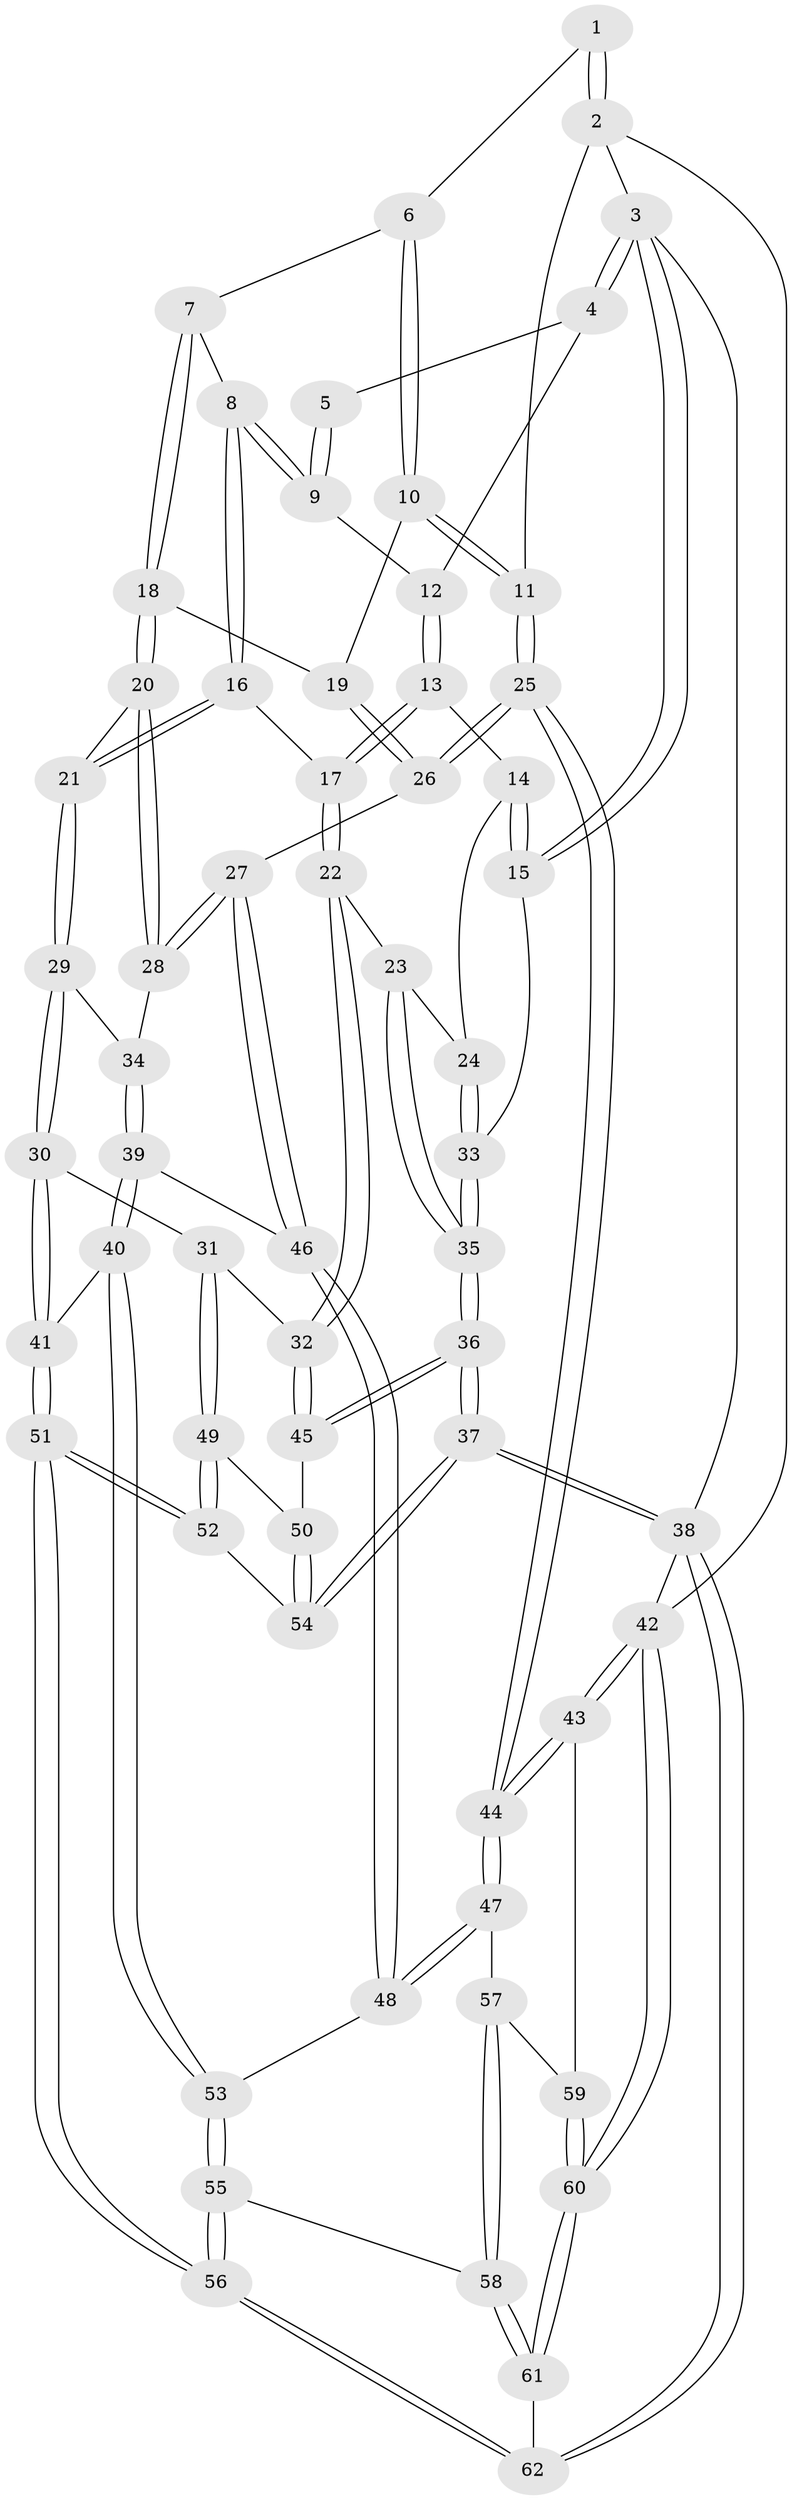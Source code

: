 // coarse degree distribution, {4: 0.23255813953488372, 5: 0.5581395348837209, 3: 0.06976744186046512, 6: 0.046511627906976744, 7: 0.06976744186046512, 2: 0.023255813953488372}
// Generated by graph-tools (version 1.1) at 2025/06/03/04/25 22:06:27]
// undirected, 62 vertices, 152 edges
graph export_dot {
graph [start="1"]
  node [color=gray90,style=filled];
  1 [pos="+0.594667368639263+0"];
  2 [pos="+1+0"];
  3 [pos="+0+0"];
  4 [pos="+0+0"];
  5 [pos="+0.5447550485516648+0"];
  6 [pos="+0.6499695770892109+0"];
  7 [pos="+0.6643316105401417+0.12912734327982905"];
  8 [pos="+0.45933175326385006+0.11893946683891891"];
  9 [pos="+0.45988714978640705+0.04474128703550855"];
  10 [pos="+0.834539936572777+0.11840390448607302"];
  11 [pos="+1+0"];
  12 [pos="+0.2652793665609353+0.06790844287009647"];
  13 [pos="+0.24783656622058617+0.1807336591126258"];
  14 [pos="+0.1793590823504226+0.1844267744398244"];
  15 [pos="+0+0"];
  16 [pos="+0.448478826517305+0.2253853483092023"];
  17 [pos="+0.34911044926418405+0.2623107221236213"];
  18 [pos="+0.6916267544480401+0.24350828836993657"];
  19 [pos="+0.7537781849725046+0.23809598343502436"];
  20 [pos="+0.6633173865851628+0.26455906080987684"];
  21 [pos="+0.563135299393848+0.294009966647871"];
  22 [pos="+0.27459519482570616+0.424319934725446"];
  23 [pos="+0.13916215395841922+0.3728181705803093"];
  24 [pos="+0.1211273409895904+0.33102312942213247"];
  25 [pos="+1+0.42565683652317277"];
  26 [pos="+1+0.4310266073603352"];
  27 [pos="+0.8232887605021263+0.5330362598020897"];
  28 [pos="+0.7528733992161982+0.4927726432543423"];
  29 [pos="+0.5457993867919942+0.44376323573082216"];
  30 [pos="+0.4253885870215447+0.5517804437023123"];
  31 [pos="+0.39465413499089447+0.5506966557144791"];
  32 [pos="+0.28749144542976474+0.4669282177505935"];
  33 [pos="+0+0.06282150741963873"];
  34 [pos="+0.6243362423072664+0.48498730476325597"];
  35 [pos="+0+0.5672292415914172"];
  36 [pos="+0+0.6380463106177803"];
  37 [pos="+0+0.8930789083573999"];
  38 [pos="+0+1"];
  39 [pos="+0.6231514421533789+0.6272261145469252"];
  40 [pos="+0.5862031831348377+0.6619229208096633"];
  41 [pos="+0.5205319048462905+0.6528087185016768"];
  42 [pos="+1+1"];
  43 [pos="+1+0.9511508438658233"];
  44 [pos="+1+0.6388340878762637"];
  45 [pos="+0.1286751340140776+0.6026267007759325"];
  46 [pos="+0.8050830609829063+0.5734789576870655"];
  47 [pos="+0.8394788427189182+0.7731597532404553"];
  48 [pos="+0.7988198746674038+0.7056730464646758"];
  49 [pos="+0.3693195387432659+0.6024098464461576"];
  50 [pos="+0.21787112587818144+0.6949408882140912"];
  51 [pos="+0.422458475832498+0.95658986340651"];
  52 [pos="+0.3363312430936744+0.8695523290653184"];
  53 [pos="+0.6472256921469193+0.7418180698143728"];
  54 [pos="+0.23817091790640577+0.8285689848420106"];
  55 [pos="+0.6354451758012705+0.801404028910889"];
  56 [pos="+0.44599695945852275+1"];
  57 [pos="+0.839245396064992+0.7805477150540571"];
  58 [pos="+0.7746474091462446+0.868532372357798"];
  59 [pos="+0.8962568446247072+0.8348261793321539"];
  60 [pos="+0.9317228667964624+1"];
  61 [pos="+0.7284435757951423+1"];
  62 [pos="+0.46416917926942697+1"];
  1 -- 2;
  1 -- 2;
  1 -- 6;
  2 -- 3;
  2 -- 11;
  2 -- 42;
  3 -- 4;
  3 -- 4;
  3 -- 15;
  3 -- 15;
  3 -- 38;
  4 -- 5;
  4 -- 12;
  5 -- 9;
  5 -- 9;
  6 -- 7;
  6 -- 10;
  6 -- 10;
  7 -- 8;
  7 -- 18;
  7 -- 18;
  8 -- 9;
  8 -- 9;
  8 -- 16;
  8 -- 16;
  9 -- 12;
  10 -- 11;
  10 -- 11;
  10 -- 19;
  11 -- 25;
  11 -- 25;
  12 -- 13;
  12 -- 13;
  13 -- 14;
  13 -- 17;
  13 -- 17;
  14 -- 15;
  14 -- 15;
  14 -- 24;
  15 -- 33;
  16 -- 17;
  16 -- 21;
  16 -- 21;
  17 -- 22;
  17 -- 22;
  18 -- 19;
  18 -- 20;
  18 -- 20;
  19 -- 26;
  19 -- 26;
  20 -- 21;
  20 -- 28;
  20 -- 28;
  21 -- 29;
  21 -- 29;
  22 -- 23;
  22 -- 32;
  22 -- 32;
  23 -- 24;
  23 -- 35;
  23 -- 35;
  24 -- 33;
  24 -- 33;
  25 -- 26;
  25 -- 26;
  25 -- 44;
  25 -- 44;
  26 -- 27;
  27 -- 28;
  27 -- 28;
  27 -- 46;
  27 -- 46;
  28 -- 34;
  29 -- 30;
  29 -- 30;
  29 -- 34;
  30 -- 31;
  30 -- 41;
  30 -- 41;
  31 -- 32;
  31 -- 49;
  31 -- 49;
  32 -- 45;
  32 -- 45;
  33 -- 35;
  33 -- 35;
  34 -- 39;
  34 -- 39;
  35 -- 36;
  35 -- 36;
  36 -- 37;
  36 -- 37;
  36 -- 45;
  36 -- 45;
  37 -- 38;
  37 -- 38;
  37 -- 54;
  37 -- 54;
  38 -- 62;
  38 -- 62;
  38 -- 42;
  39 -- 40;
  39 -- 40;
  39 -- 46;
  40 -- 41;
  40 -- 53;
  40 -- 53;
  41 -- 51;
  41 -- 51;
  42 -- 43;
  42 -- 43;
  42 -- 60;
  42 -- 60;
  43 -- 44;
  43 -- 44;
  43 -- 59;
  44 -- 47;
  44 -- 47;
  45 -- 50;
  46 -- 48;
  46 -- 48;
  47 -- 48;
  47 -- 48;
  47 -- 57;
  48 -- 53;
  49 -- 50;
  49 -- 52;
  49 -- 52;
  50 -- 54;
  50 -- 54;
  51 -- 52;
  51 -- 52;
  51 -- 56;
  51 -- 56;
  52 -- 54;
  53 -- 55;
  53 -- 55;
  55 -- 56;
  55 -- 56;
  55 -- 58;
  56 -- 62;
  56 -- 62;
  57 -- 58;
  57 -- 58;
  57 -- 59;
  58 -- 61;
  58 -- 61;
  59 -- 60;
  59 -- 60;
  60 -- 61;
  60 -- 61;
  61 -- 62;
}
